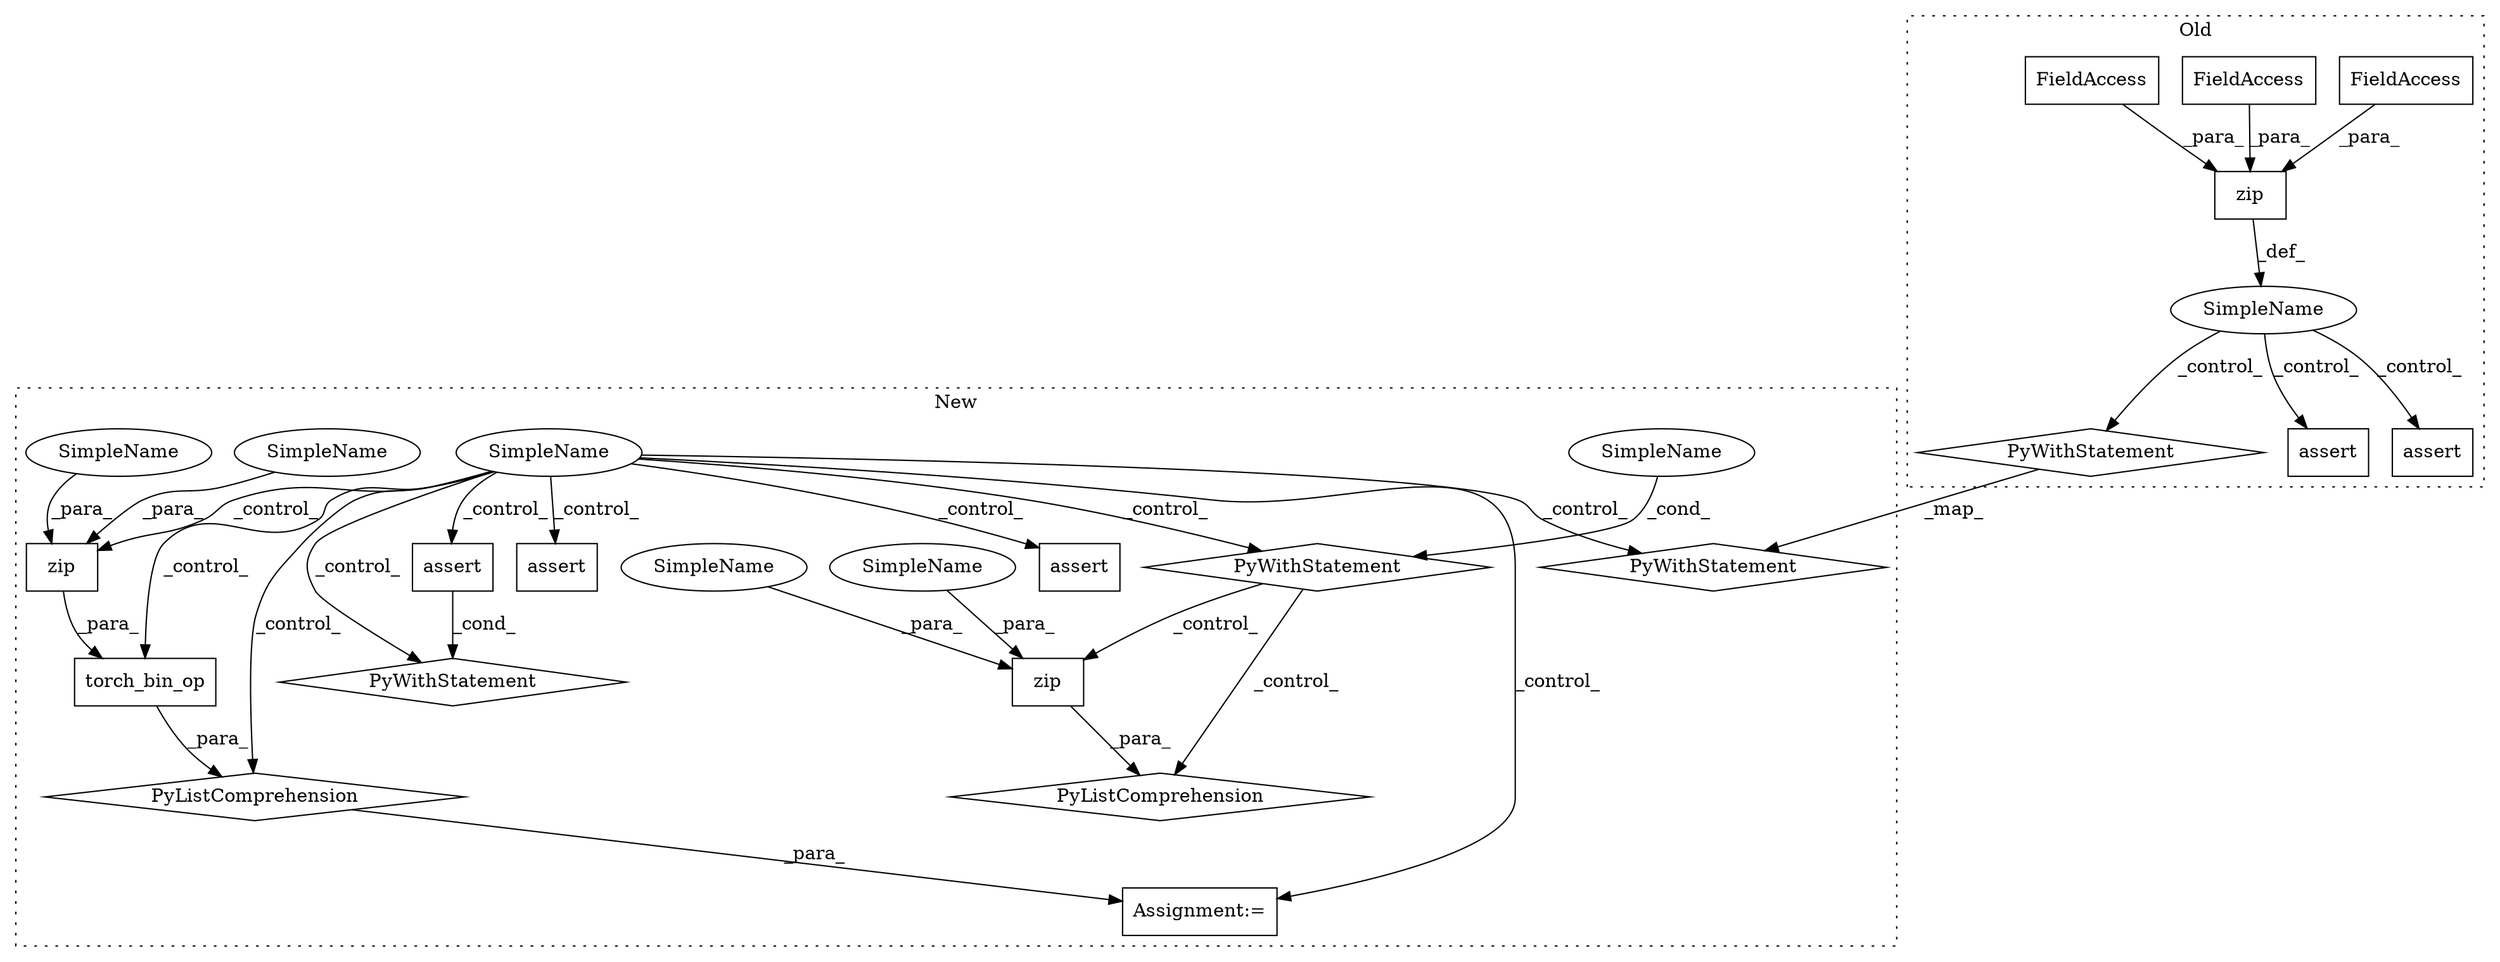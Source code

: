 digraph G {
subgraph cluster0 {
1 [label="zip" a="32" s="27998,28063" l="4,1" shape="box"];
5 [label="PyWithStatement" a="104" s="29558,29665" l="10,2" shape="diamond"];
9 [label="FieldAccess" a="22" s="28045" l="18" shape="box"];
10 [label="assert" a="32" s="29347,29551" l="12,-5" shape="box"];
12 [label="FieldAccess" a="22" s="28002" l="20" shape="box"];
13 [label="assert" a="32" s="29867,30019" l="12,-5" shape="box"];
14 [label="FieldAccess" a="22" s="28023" l="21" shape="box"];
19 [label="SimpleName" a="42" s="27983" l="12" shape="ellipse"];
label = "Old";
style="dotted";
}
subgraph cluster1 {
2 [label="torch_bin_op" a="32" s="29163,29179" l="13,1" shape="box"];
3 [label="SimpleName" a="42" s="" l="" shape="ellipse"];
4 [label="PyWithStatement" a="104" s="28552,28650" l="10,2" shape="diamond"];
6 [label="PyWithStatement" a="104" s="29364,29471" l="10,2" shape="diamond"];
7 [label="SimpleName" a="42" s="" l="" shape="ellipse"];
8 [label="PyListComprehension" a="109" s="28689" l="171" shape="diamond"];
11 [label="assert" a="32" s="29327,29351" l="12,1" shape="box"];
15 [label="zip" a="32" s="29279,29298" l="4,1" shape="box"];
16 [label="assert" a="32" s="28388,28470" l="18,1" shape="box"];
17 [label="PyWithStatement" a="104" s="28882,28980" l="10,2" shape="diamond"];
18 [label="assert" a="32" s="28897,28979" l="18,1" shape="box"];
20 [label="PyListComprehension" a="109" s="29163" l="153" shape="diamond"];
21 [label="Assignment:=" a="7" s="29145" l="18" shape="box"];
22 [label="zip" a="32" s="28823,28842" l="4,1" shape="box"];
23 [label="SimpleName" a="42" s="29283" l="7" shape="ellipse"];
24 [label="SimpleName" a="42" s="28827" l="7" shape="ellipse"];
25 [label="SimpleName" a="42" s="28835" l="7" shape="ellipse"];
26 [label="SimpleName" a="42" s="29291" l="7" shape="ellipse"];
label = "New";
style="dotted";
}
1 -> 19 [label="_def_"];
2 -> 20 [label="_para_"];
3 -> 4 [label="_control_"];
3 -> 6 [label="_control_"];
3 -> 11 [label="_control_"];
3 -> 21 [label="_control_"];
3 -> 15 [label="_control_"];
3 -> 16 [label="_control_"];
3 -> 20 [label="_control_"];
3 -> 2 [label="_control_"];
3 -> 17 [label="_control_"];
3 -> 18 [label="_control_"];
4 -> 8 [label="_control_"];
4 -> 22 [label="_control_"];
5 -> 6 [label="_map_"];
7 -> 4 [label="_cond_"];
9 -> 1 [label="_para_"];
12 -> 1 [label="_para_"];
14 -> 1 [label="_para_"];
15 -> 2 [label="_para_"];
18 -> 17 [label="_cond_"];
19 -> 10 [label="_control_"];
19 -> 13 [label="_control_"];
19 -> 5 [label="_control_"];
20 -> 21 [label="_para_"];
22 -> 8 [label="_para_"];
23 -> 15 [label="_para_"];
24 -> 22 [label="_para_"];
25 -> 22 [label="_para_"];
26 -> 15 [label="_para_"];
}